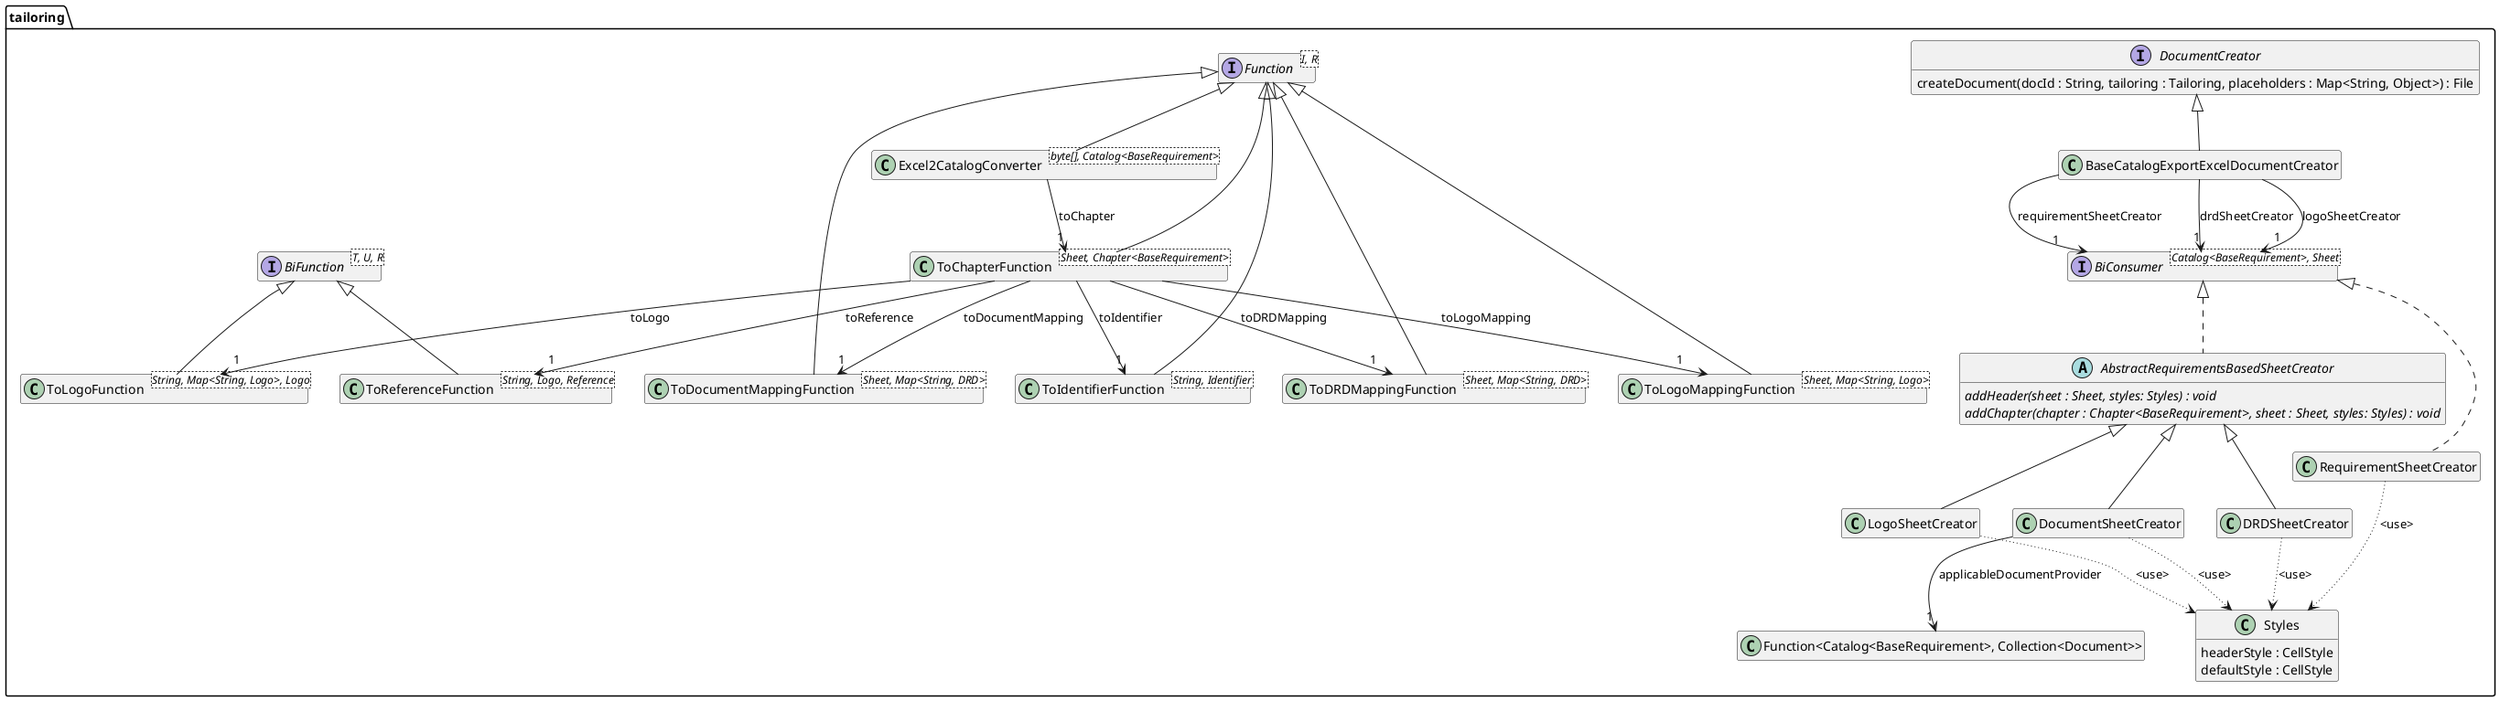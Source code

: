 @startuml Ebene3.png
hide empty members

package tailoring {

    interface DocumentCreator {
        createDocument(docId : String, tailoring : Tailoring, placeholders : Map<String, Object>) : File
    }

    interface "BiConsumer<Catalog<BaseRequirement>, Sheet>" as sheetCreator {
    }

    class Styles {
        headerStyle : CellStyle
        defaultStyle : CellStyle
    }

    abstract class AbstractRequirementsBasedSheetCreator {
        {abstract}addHeader(sheet : Sheet, styles: Styles) : void
        {abstract}addChapter(chapter : Chapter<BaseRequirement>, sheet : Sheet, styles: Styles) : void
    }
    sheetCreator <|.. AbstractRequirementsBasedSheetCreator

    class RequirementSheetCreator {
    }
    sheetCreator <|.. RequirementSheetCreator

    RequirementSheetCreator -[dotted]-> Styles : <use>

    class DRDSheetCreator {
    }
    AbstractRequirementsBasedSheetCreator <|-- DRDSheetCreator
    DRDSheetCreator -[dotted]-> Styles : <use>

    class DocumentSheetCreator {
    }
    AbstractRequirementsBasedSheetCreator <|-- DocumentSheetCreator
    DocumentSheetCreator --> "1" "Function<Catalog<BaseRequirement>, Collection<Document>>" :  applicableDocumentProvider
    DocumentSheetCreator -[dotted]-> Styles : <use>

    class LogoSheetCreator {
    }
    AbstractRequirementsBasedSheetCreator <|-- LogoSheetCreator
    LogoSheetCreator -[dotted]-> Styles : <use>

    class BaseCatalogExportExcelDocumentCreator {
    }
    DocumentCreator <|-- BaseCatalogExportExcelDocumentCreator

    BaseCatalogExportExcelDocumentCreator --> "1" sheetCreator : requirementSheetCreator
    BaseCatalogExportExcelDocumentCreator --> "1" sheetCreator : drdSheetCreator
    BaseCatalogExportExcelDocumentCreator --> "1" sheetCreator : logoSheetCreator

    interface "Function<I, R>" as function {
    }
    interface "BiFunction<T, U, R>" as biFunction {
    }



    class "ToChapterFunction<Sheet, Chapter<BaseRequirement>>" as chapterFunction {
    }
    function <|-- chapterFunction
    chapterFunction --> "1" drdMappingFunction : toDRDMapping
    chapterFunction --> "1" logoMappingFunction : toLogoMapping
    chapterFunction --> "1" documentMappingFunction : toDocumentMapping
    chapterFunction --> "1" identifierFunction : toIdentifier
    chapterFunction --> "1" logoFunction : toLogo
    chapterFunction --> "1" referenceFunction: toReference

    class "ToDRDMappingFunction<Sheet, Map<String, DRD>>" as drdMappingFunction {
    }
    function <|-- drdMappingFunction

    class "ToDocumentMappingFunction<Sheet, Map<String, DRD>>" as documentMappingFunction {
    }
    function <|-- documentMappingFunction

    class "ToIdentifierFunction<String, Identifier>" as identifierFunction{
    }
    function <|-- identifierFunction

    class "ToLogoFunction<String, Map<String, Logo>, Logo>" as logoFunction{
    }
    biFunction <|-- logoFunction

    class "ToLogoMappingFunction<Sheet, Map<String, Logo>>" as logoMappingFunction {
    }
    function <|-- logoMappingFunction

    class "ToReferenceFunction<String, Logo, Reference>" as referenceFunction{
    }
    biFunction <|-- referenceFunction

    class "Excel2CatalogConverter<byte[], Catalog<BaseRequirement>>" as excel2CatalogConverter {
    }
    function <|-- excel2CatalogConverter
    excel2CatalogConverter --> "1" chapterFunction : toChapter


}
@enduml
